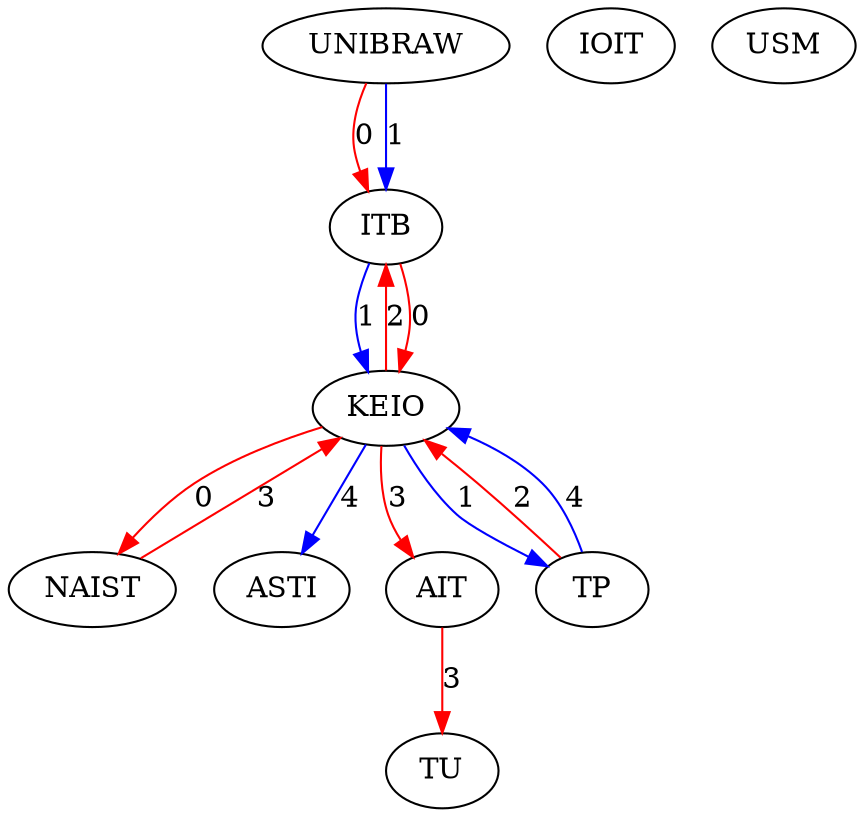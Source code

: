digraph  {
0 [Internal=1, label=UNIBRAW];
1 [Internal=1, label=NAIST];
2 [Internal=1, label=KEIO];
3 [Internal=1, label=IOIT];
4 [Internal=1, label=ASTI];
5 [Internal=1, label=TU];
6 [Internal=1, label=AIT];
7 [Internal=1, label=ITB];
8 [Internal=1, label=TP];
9 [Internal=1, label=USM];
0 -> 7  [color=red, key=0, label=0];
0 -> 7  [color=blue, key=1, label=1];
1 -> 2  [color=red, key=0, label=3];
2 -> 1  [color=red, key=0, label=0];
2 -> 8  [color=blue, key=0, label=1];
2 -> 7  [color=red, key=0, label=2];
2 -> 6  [color=red, key=0, label=3];
2 -> 4  [color=blue, key=0, label=4];
6 -> 5  [color=red, key=0, label=3];
7 -> 2  [color=red, key=0, label=0];
7 -> 2  [color=blue, key=1, label=1];
8 -> 2  [color=red, key=0, label=2];
8 -> 2  [color=blue, key=1, label=4];
}
